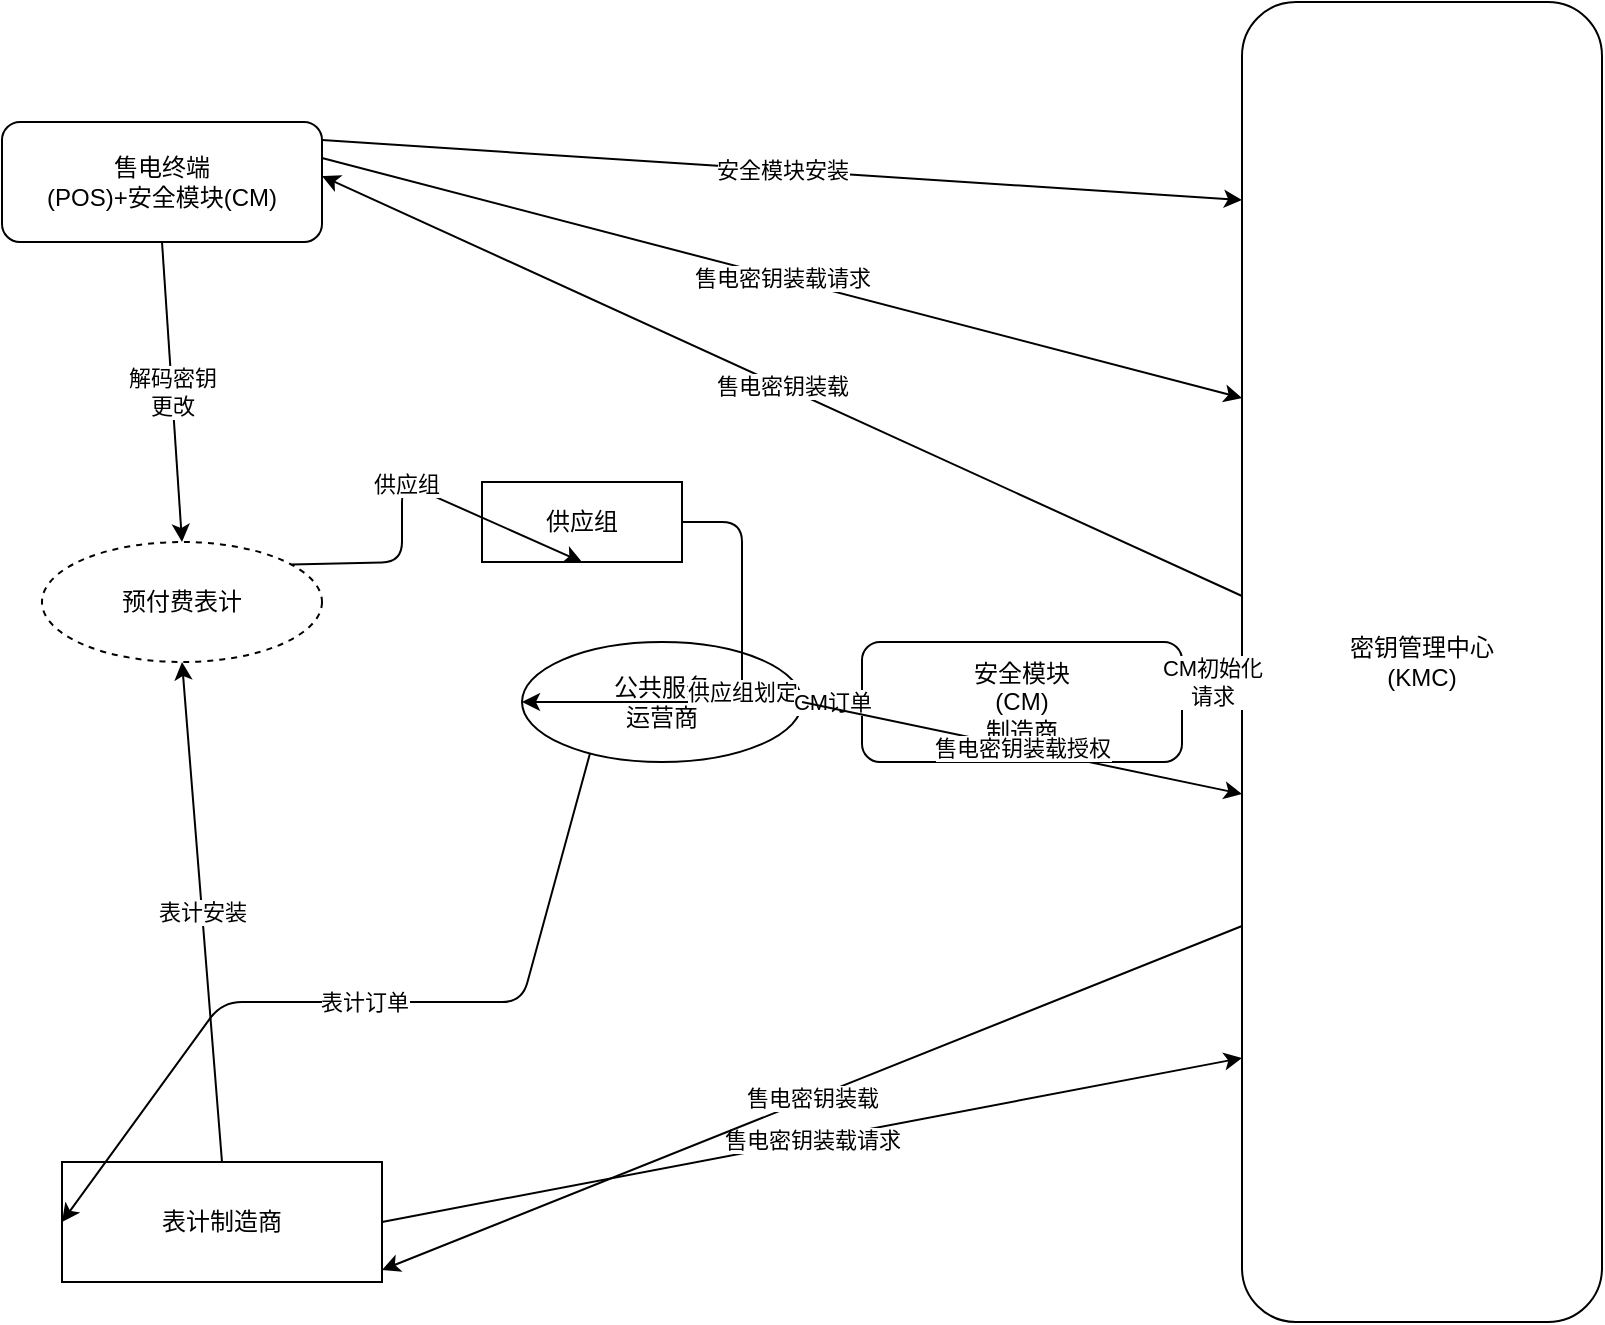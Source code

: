 <mxfile version="28.0.7">
  <diagram name="STS Diagram" id="AMWLJg8652TW3K371ZNK">
    <mxGraphModel dx="858" dy="487" grid="1" gridSize="10" guides="1" tooltips="1" connect="1" arrows="1" fold="1" page="1" pageScale="1" pageWidth="850" pageHeight="1100" math="0" shadow="0">
      <root>
        <mxCell id="0" />
        <mxCell id="1" parent="0" />
        <mxCell id="kIWTv3nHnlGpTvX9Gzf3-127" value="售电终端&lt;br&gt;(POS)+安全模块(CM)" style="rounded=1;whiteSpace=wrap;html=1;" parent="1" vertex="1">
          <mxGeometry x="220" y="650" width="160" height="60" as="geometry" />
        </mxCell>
        <mxCell id="kIWTv3nHnlGpTvX9Gzf3-128" value="预付费表计" style="ellipse;whiteSpace=wrap;html=1;dashed=1;" parent="1" vertex="1">
          <mxGeometry x="240" y="860" width="140" height="60" as="geometry" />
        </mxCell>
        <mxCell id="kIWTv3nHnlGpTvX9Gzf3-129" value="密钥管理中心&lt;br&gt;(KMC)" style="rounded=1;whiteSpace=wrap;html=1;" parent="1" vertex="1">
          <mxGeometry x="840" y="590" width="180" height="660" as="geometry" />
        </mxCell>
        <mxCell id="kIWTv3nHnlGpTvX9Gzf3-130" value="公共服务&lt;br&gt;运营商" style="ellipse;whiteSpace=wrap;html=1;" parent="1" vertex="1">
          <mxGeometry x="480" y="910" width="140" height="60" as="geometry" />
        </mxCell>
        <mxCell id="kIWTv3nHnlGpTvX9Gzf3-131" value="供应组" style="whiteSpace=wrap;html=1;" parent="1" vertex="1">
          <mxGeometry x="460" y="830" width="100" height="40" as="geometry" />
        </mxCell>
        <mxCell id="kIWTv3nHnlGpTvX9Gzf3-132" value="安全模块&lt;br&gt;(CM)&lt;br&gt;制造商" style="rounded=1;whiteSpace=wrap;html=1;" parent="1" vertex="1">
          <mxGeometry x="650" y="910" width="160" height="60" as="geometry" />
        </mxCell>
        <mxCell id="kIWTv3nHnlGpTvX9Gzf3-133" value="表计制造商" style="whiteSpace=wrap;html=1;" parent="1" vertex="1">
          <mxGeometry x="250" y="1170" width="160" height="60" as="geometry" />
        </mxCell>
        <mxCell id="kIWTv3nHnlGpTvX9Gzf3-134" value="安全模块安装" style="endArrow=classic;html=1;entryX=0;entryY=0.15;exitX=1;exitY=0.15;" parent="1" source="kIWTv3nHnlGpTvX9Gzf3-127" target="kIWTv3nHnlGpTvX9Gzf3-129" edge="1">
          <mxGeometry width="50" height="50" relative="1" as="geometry">
            <mxPoint x="380" y="660" as="sourcePoint" />
            <mxPoint x="840" y="660" as="targetPoint" />
          </mxGeometry>
        </mxCell>
        <mxCell id="kIWTv3nHnlGpTvX9Gzf3-135" value="售电密钥装载请求" style="endArrow=classic;html=1;entryX=0;entryY=0.3;exitX=1;exitY=0.3;" parent="1" source="kIWTv3nHnlGpTvX9Gzf3-127" target="kIWTv3nHnlGpTvX9Gzf3-129" edge="1">
          <mxGeometry width="50" height="50" relative="1" as="geometry">
            <mxPoint x="380" y="670" as="sourcePoint" />
            <mxPoint x="840" y="670" as="targetPoint" />
          </mxGeometry>
        </mxCell>
        <mxCell id="kIWTv3nHnlGpTvX9Gzf3-136" value="售电密钥装载" style="endArrow=classic;html=1;entryX=1;entryY=0.45;exitX=0;exitY=0.45;" parent="1" source="kIWTv3nHnlGpTvX9Gzf3-129" target="kIWTv3nHnlGpTvX9Gzf3-127" edge="1">
          <mxGeometry width="50" height="50" relative="1" as="geometry">
            <mxPoint x="840" y="680" as="sourcePoint" />
            <mxPoint x="380" y="680" as="targetPoint" />
          </mxGeometry>
        </mxCell>
        <mxCell id="kIWTv3nHnlGpTvX9Gzf3-137" value="解码密钥&lt;br&gt;更改" style="endArrow=classic;html=1;entryX=0.5;entryY=0;exitX=0.5;exitY=1;" parent="1" source="kIWTv3nHnlGpTvX9Gzf3-127" target="kIWTv3nHnlGpTvX9Gzf3-128" edge="1">
          <mxGeometry width="50" height="50" relative="1" as="geometry">
            <mxPoint x="300" y="710" as="sourcePoint" />
            <mxPoint x="310" y="860" as="targetPoint" />
          </mxGeometry>
        </mxCell>
        <mxCell id="kIWTv3nHnlGpTvX9Gzf3-138" value="供应组" style="endArrow=classic;html=1;entryX=0.5;entryY=1;exitX=1;exitY=0.1;" parent="1" source="kIWTv3nHnlGpTvX9Gzf3-128" target="kIWTv3nHnlGpTvX9Gzf3-131" edge="1">
          <mxGeometry width="50" height="50" relative="1" as="geometry">
            <mxPoint x="380" y="870" as="sourcePoint" />
            <mxPoint x="510" y="870" as="targetPoint" />
            <Array as="points">
              <mxPoint x="420" y="870" />
              <mxPoint x="420" y="830" />
            </Array>
          </mxGeometry>
        </mxCell>
        <mxCell id="kIWTv3nHnlGpTvX9Gzf3-139" value="供应组划定" style="endArrow=classic;html=1;entryX=0;entryY=0.5;exitX=1;exitY=0.5;" parent="1" source="kIWTv3nHnlGpTvX9Gzf3-131" target="kIWTv3nHnlGpTvX9Gzf3-130" edge="1">
          <mxGeometry width="50" height="50" relative="1" as="geometry">
            <mxPoint x="560" y="850" as="sourcePoint" />
            <mxPoint x="480" y="940" as="targetPoint" />
            <Array as="points">
              <mxPoint x="590" y="850" />
              <mxPoint x="590" y="940" />
            </Array>
          </mxGeometry>
        </mxCell>
        <mxCell id="kIWTv3nHnlGpTvX9Gzf3-140" value="CM订单" style="endArrow=classic;html=1;entryX=0;entryY=0.5;exitX=1;exitY=0.5;" parent="1" source="kIWTv3nHnlGpTvX9Gzf3-130" target="kIWTv3nHnlGpTvX9Gzf3-132" edge="1">
          <mxGeometry width="50" height="50" relative="1" as="geometry">
            <mxPoint x="620" y="940" as="sourcePoint" />
            <mxPoint x="650" y="940" as="targetPoint" />
          </mxGeometry>
        </mxCell>
        <mxCell id="kIWTv3nHnlGpTvX9Gzf3-141" value="CM初始化&lt;br&gt;请求" style="endArrow=classic;html=1;entryX=0;entryY=0.5;exitX=1;exitY=0.5;" parent="1" source="kIWTv3nHnlGpTvX9Gzf3-132" target="kIWTv3nHnlGpTvX9Gzf3-129" edge="1">
          <mxGeometry width="50" height="50" relative="1" as="geometry">
            <mxPoint x="810" y="940" as="sourcePoint" />
            <mxPoint x="840" y="940" as="targetPoint" />
          </mxGeometry>
        </mxCell>
        <mxCell id="kIWTv3nHnlGpTvX9Gzf3-142" value="售电密钥装载授权" style="endArrow=classic;html=1;entryX=0;entryY=0.6;exitX=1;exitY=0.5;" parent="1" source="kIWTv3nHnlGpTvX9Gzf3-130" target="kIWTv3nHnlGpTvX9Gzf3-129" edge="1">
          <mxGeometry width="50" height="50" relative="1" as="geometry">
            <mxPoint x="620" y="940" as="sourcePoint" />
            <mxPoint x="840" y="990" as="targetPoint" />
          </mxGeometry>
        </mxCell>
        <mxCell id="kIWTv3nHnlGpTvX9Gzf3-143" value="表计订单" style="endArrow=classic;html=1;entryX=0;entryY=0.5;exitX=0.2;exitY=1;" parent="1" source="kIWTv3nHnlGpTvX9Gzf3-130" target="kIWTv3nHnlGpTvX9Gzf3-133" edge="1">
          <mxGeometry width="50" height="50" relative="1" as="geometry">
            <mxPoint x="480" y="970" as="sourcePoint" />
            <mxPoint x="330" y="1170" as="targetPoint" />
            <Array as="points">
              <mxPoint x="480" y="1090" />
              <mxPoint x="330" y="1090" />
            </Array>
          </mxGeometry>
        </mxCell>
        <mxCell id="kIWTv3nHnlGpTvX9Gzf3-144" value="售电密钥装载请求" style="endArrow=classic;html=1;entryX=0;entryY=0.8;exitX=1;exitY=0.5;" parent="1" source="kIWTv3nHnlGpTvX9Gzf3-133" target="kIWTv3nHnlGpTvX9Gzf3-129" edge="1">
          <mxGeometry width="50" height="50" relative="1" as="geometry">
            <mxPoint x="410" y="1200" as="sourcePoint" />
            <mxPoint x="840" y="1120" as="targetPoint" />
          </mxGeometry>
        </mxCell>
        <mxCell id="kIWTv3nHnlGpTvX9Gzf3-145" value="售电密钥装载" style="endArrow=classic;html=1;entryX=1;entryY=0.9;exitX=0;exitY=0.7;" parent="1" source="kIWTv3nHnlGpTvX9Gzf3-129" target="kIWTv3nHnlGpTvX9Gzf3-133" edge="1">
          <mxGeometry width="50" height="50" relative="1" as="geometry">
            <mxPoint x="840" y="1130" as="sourcePoint" />
            <mxPoint x="410" y="1210" as="targetPoint" />
          </mxGeometry>
        </mxCell>
        <mxCell id="kIWTv3nHnlGpTvX9Gzf3-146" value="表计安装" style="endArrow=classic;html=1;entryX=0.5;entryY=1;exitX=0.5;exitY=0;" parent="1" source="kIWTv3nHnlGpTvX9Gzf3-133" target="kIWTv3nHnlGpTvX9Gzf3-128" edge="1">
          <mxGeometry width="50" height="50" relative="1" as="geometry">
            <mxPoint x="330" y="1170" as="sourcePoint" />
            <mxPoint x="310" y="920" as="targetPoint" />
          </mxGeometry>
        </mxCell>
      </root>
    </mxGraphModel>
  </diagram>
</mxfile>
